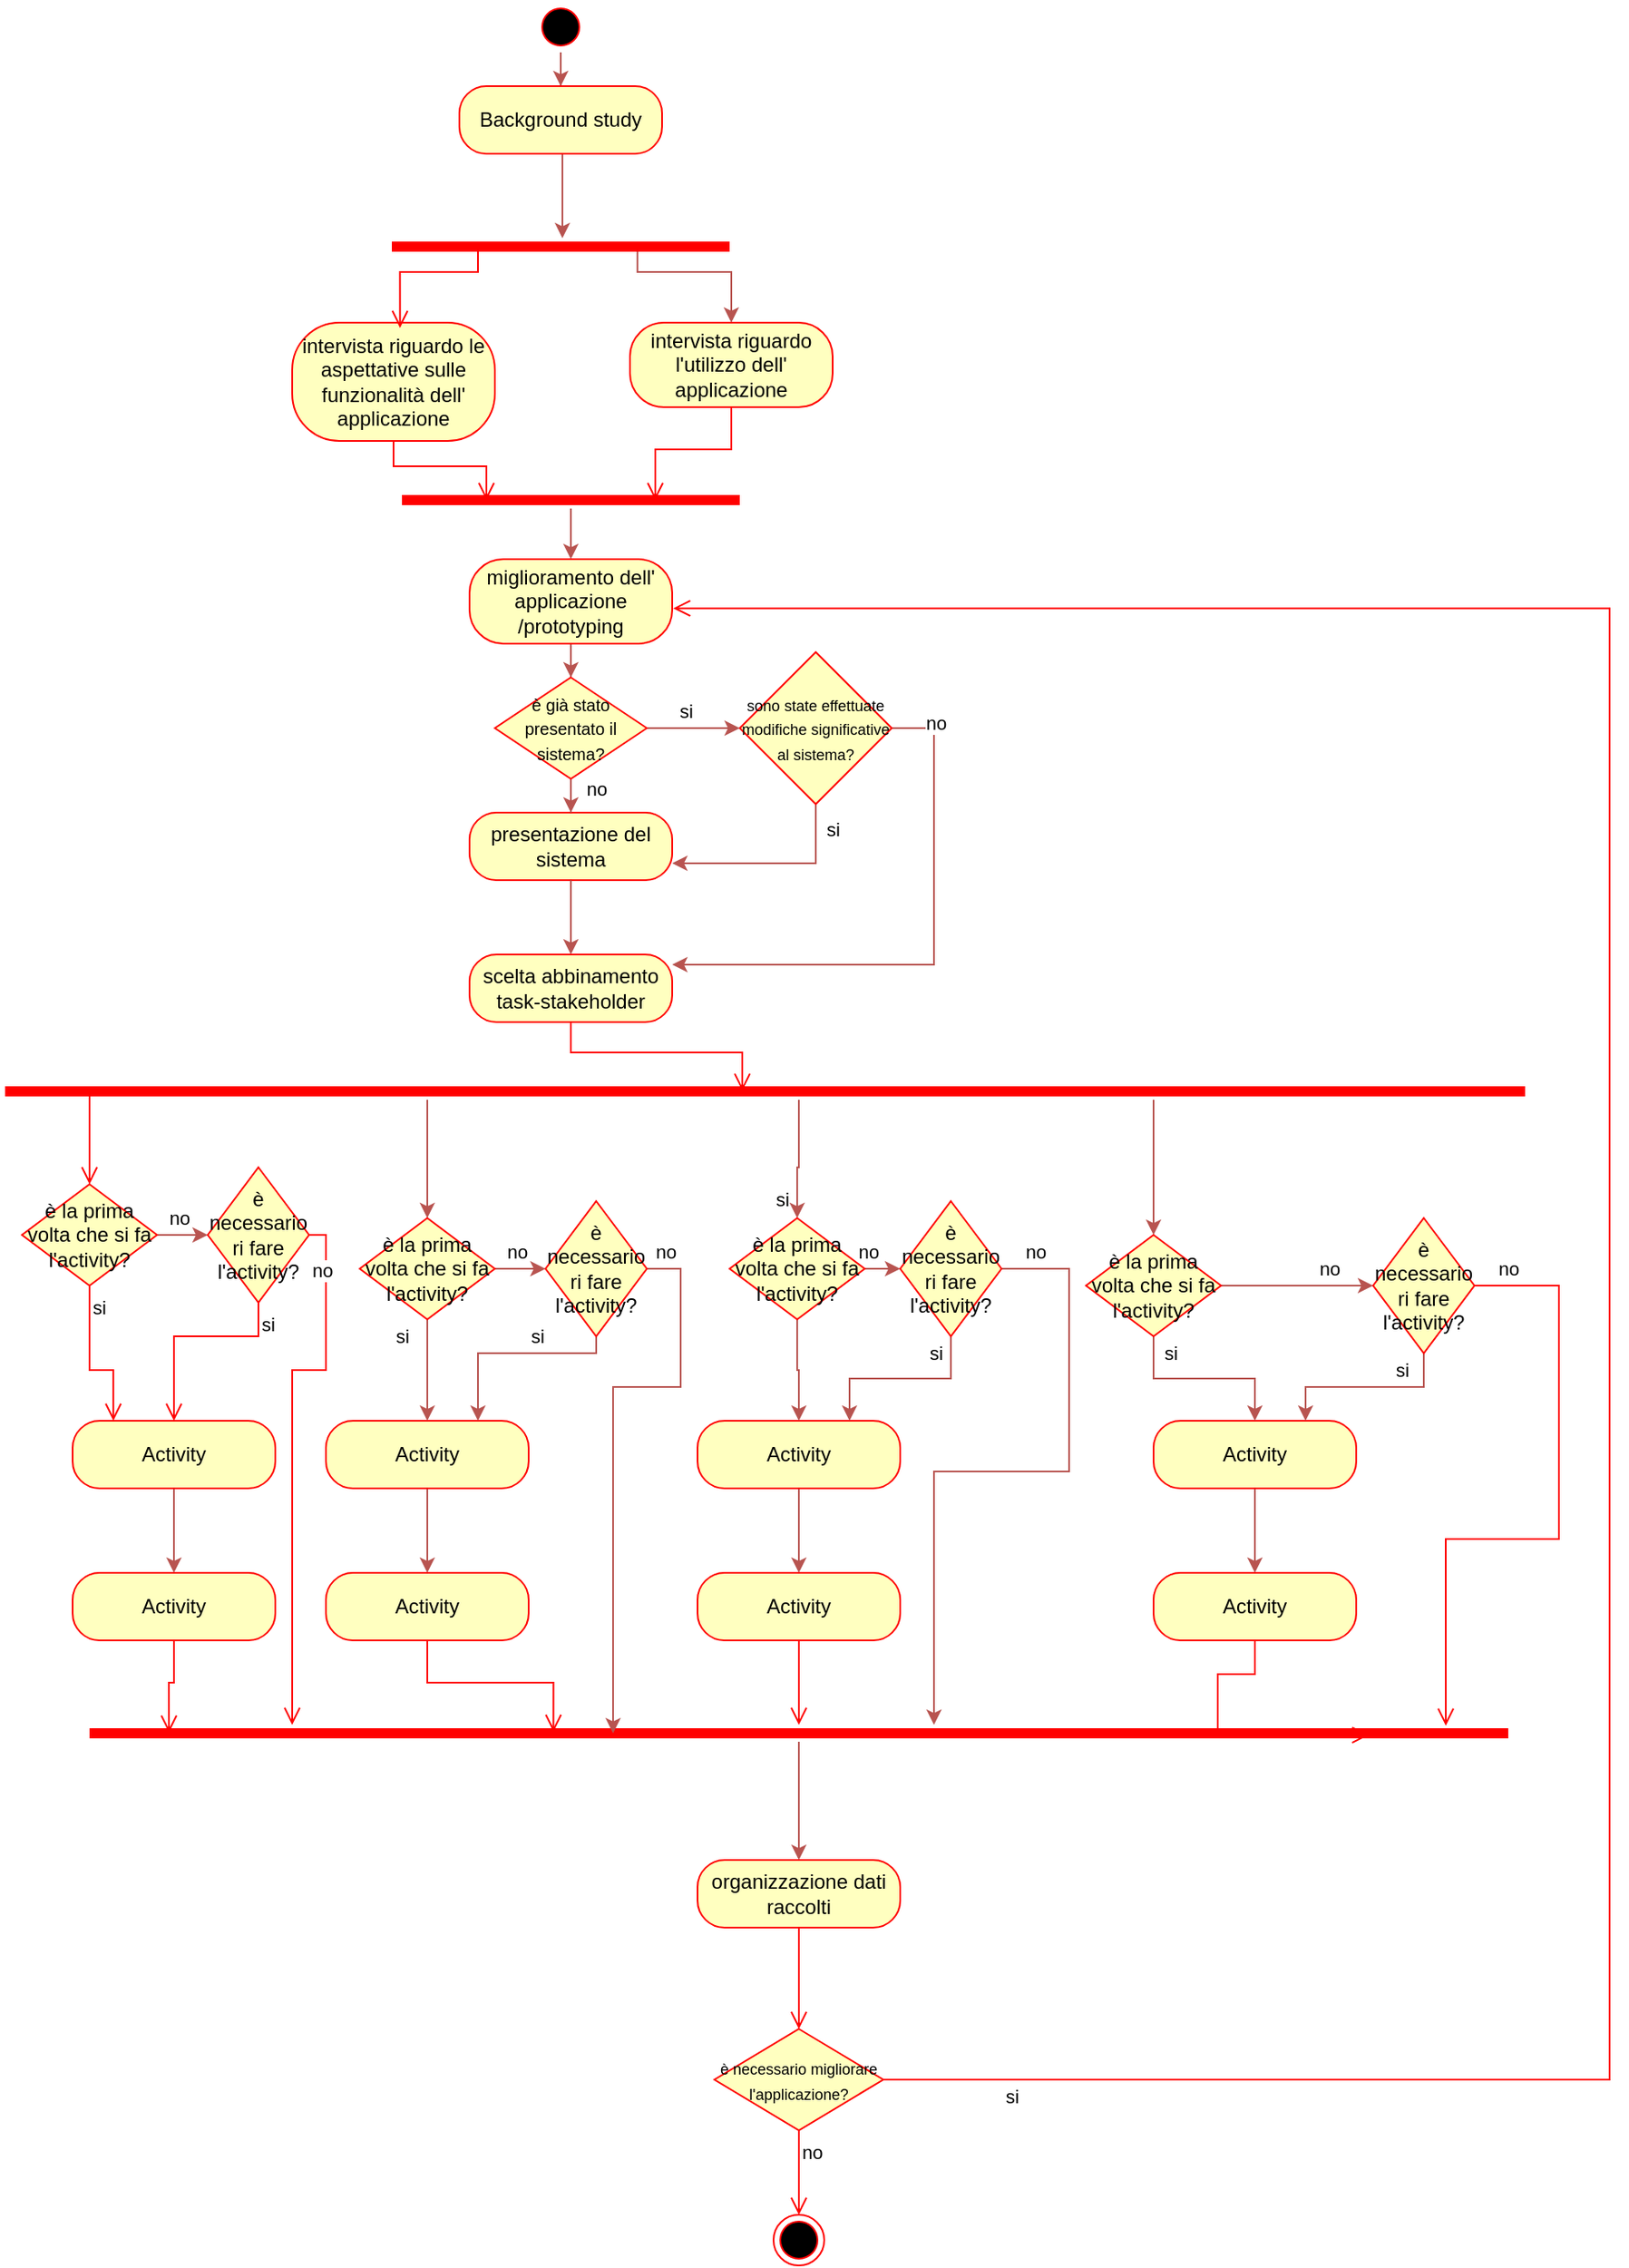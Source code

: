 <mxfile version="24.8.0">
  <diagram name="Pagina-1" id="WEDdbitrVK0wtf-hzy_Y">
    <mxGraphModel dx="683" dy="369" grid="1" gridSize="10" guides="1" tooltips="1" connect="1" arrows="1" fold="1" page="1" pageScale="1" pageWidth="827" pageHeight="1169" math="0" shadow="0">
      <root>
        <mxCell id="0" />
        <mxCell id="1" parent="0" />
        <mxCell id="6oTfmbWfJ7Sm30HUCNoA-73" value="" style="edgeStyle=orthogonalEdgeStyle;rounded=0;orthogonalLoop=1;jettySize=auto;html=1;entryX=0.5;entryY=0;entryDx=0;entryDy=0;fillColor=#f8cecc;strokeColor=#b85450;" parent="1" source="6oTfmbWfJ7Sm30HUCNoA-2" target="6oTfmbWfJ7Sm30HUCNoA-4" edge="1">
          <mxGeometry relative="1" as="geometry" />
        </mxCell>
        <mxCell id="6oTfmbWfJ7Sm30HUCNoA-2" value="" style="ellipse;html=1;shape=startState;fillColor=#000000;strokeColor=#ff0000;" parent="1" vertex="1">
          <mxGeometry x="384" width="30" height="30" as="geometry" />
        </mxCell>
        <mxCell id="6oTfmbWfJ7Sm30HUCNoA-74" value="" style="edgeStyle=orthogonalEdgeStyle;rounded=0;orthogonalLoop=1;jettySize=auto;html=1;entryX=0.505;entryY=0.444;entryDx=0;entryDy=0;entryPerimeter=0;fillColor=#f8cecc;strokeColor=#b85450;" parent="1" source="6oTfmbWfJ7Sm30HUCNoA-4" target="6oTfmbWfJ7Sm30HUCNoA-6" edge="1">
          <mxGeometry relative="1" as="geometry">
            <Array as="points">
              <mxPoint x="400" y="110" />
              <mxPoint x="400" y="110" />
            </Array>
          </mxGeometry>
        </mxCell>
        <mxCell id="6oTfmbWfJ7Sm30HUCNoA-4" value="Background study" style="rounded=1;whiteSpace=wrap;html=1;arcSize=40;fontColor=#000000;fillColor=#ffffc0;strokeColor=#ff0000;" parent="1" vertex="1">
          <mxGeometry x="339" y="50" width="120" height="40" as="geometry" />
        </mxCell>
        <mxCell id="6oTfmbWfJ7Sm30HUCNoA-75" value="" style="edgeStyle=orthogonalEdgeStyle;rounded=0;orthogonalLoop=1;jettySize=auto;html=1;entryX=0.5;entryY=0;entryDx=0;entryDy=0;exitX=0.727;exitY=0.507;exitDx=0;exitDy=0;exitPerimeter=0;fillColor=#f8cecc;strokeColor=#b85450;" parent="1" source="6oTfmbWfJ7Sm30HUCNoA-6" target="6oTfmbWfJ7Sm30HUCNoA-10" edge="1">
          <mxGeometry relative="1" as="geometry">
            <Array as="points">
              <mxPoint x="444" y="160" />
              <mxPoint x="500" y="160" />
            </Array>
          </mxGeometry>
        </mxCell>
        <mxCell id="6oTfmbWfJ7Sm30HUCNoA-6" value="" style="shape=line;html=1;strokeWidth=6;strokeColor=#ff0000;" parent="1" vertex="1">
          <mxGeometry x="299" y="100" width="200" height="90" as="geometry" />
        </mxCell>
        <mxCell id="6oTfmbWfJ7Sm30HUCNoA-8" value="intervista riguardo le aspettative sulle funzionalità dell&#39; applicazione" style="rounded=1;whiteSpace=wrap;html=1;arcSize=40;fontColor=#000000;fillColor=#ffffc0;strokeColor=#ff0000;" parent="1" vertex="1">
          <mxGeometry x="240" y="190" width="120" height="70" as="geometry" />
        </mxCell>
        <mxCell id="6oTfmbWfJ7Sm30HUCNoA-9" value="" style="edgeStyle=orthogonalEdgeStyle;html=1;verticalAlign=bottom;endArrow=open;endSize=8;strokeColor=#ff0000;rounded=0;entryX=0.25;entryY=0.5;entryDx=0;entryDy=0;entryPerimeter=0;" parent="1" source="6oTfmbWfJ7Sm30HUCNoA-8" target="6oTfmbWfJ7Sm30HUCNoA-16" edge="1">
          <mxGeometry relative="1" as="geometry">
            <mxPoint x="300" y="340" as="targetPoint" />
          </mxGeometry>
        </mxCell>
        <mxCell id="6oTfmbWfJ7Sm30HUCNoA-10" value="intervista riguardo l&#39;utilizzo dell&#39; applicazione" style="rounded=1;whiteSpace=wrap;html=1;arcSize=40;fontColor=#000000;fillColor=#ffffc0;strokeColor=#ff0000;" parent="1" vertex="1">
          <mxGeometry x="440" y="190" width="120" height="50" as="geometry" />
        </mxCell>
        <mxCell id="6oTfmbWfJ7Sm30HUCNoA-11" value="" style="edgeStyle=orthogonalEdgeStyle;html=1;verticalAlign=bottom;endArrow=open;endSize=8;strokeColor=#ff0000;rounded=0;entryX=0.75;entryY=0.5;entryDx=0;entryDy=0;entryPerimeter=0;" parent="1" source="6oTfmbWfJ7Sm30HUCNoA-10" target="6oTfmbWfJ7Sm30HUCNoA-16" edge="1">
          <mxGeometry relative="1" as="geometry">
            <mxPoint x="500" y="340" as="targetPoint" />
          </mxGeometry>
        </mxCell>
        <mxCell id="6oTfmbWfJ7Sm30HUCNoA-13" value="" style="edgeStyle=orthogonalEdgeStyle;html=1;verticalAlign=bottom;endArrow=open;endSize=8;strokeColor=#ff0000;rounded=0;entryX=0.532;entryY=0.045;entryDx=0;entryDy=0;entryPerimeter=0;exitX=0.25;exitY=0.5;exitDx=0;exitDy=0;exitPerimeter=0;" parent="1" source="6oTfmbWfJ7Sm30HUCNoA-6" target="6oTfmbWfJ7Sm30HUCNoA-8" edge="1">
          <mxGeometry relative="1" as="geometry">
            <mxPoint x="415" y="270" as="targetPoint" />
            <mxPoint x="340" y="209" as="sourcePoint" />
            <Array as="points">
              <mxPoint x="350" y="145" />
              <mxPoint x="350" y="160" />
              <mxPoint x="304" y="160" />
            </Array>
          </mxGeometry>
        </mxCell>
        <mxCell id="pDNAQS96Y4eRlYrxa5AR-49" value="" style="edgeStyle=orthogonalEdgeStyle;rounded=0;orthogonalLoop=1;jettySize=auto;html=1;fillColor=#f8cecc;strokeColor=#b85450;" edge="1" parent="1" source="6oTfmbWfJ7Sm30HUCNoA-16" target="6oTfmbWfJ7Sm30HUCNoA-25">
          <mxGeometry relative="1" as="geometry" />
        </mxCell>
        <mxCell id="6oTfmbWfJ7Sm30HUCNoA-16" value="" style="shape=line;html=1;strokeWidth=6;strokeColor=#ff0000;" parent="1" vertex="1">
          <mxGeometry x="305" y="290" width="200" height="10" as="geometry" />
        </mxCell>
        <mxCell id="6oTfmbWfJ7Sm30HUCNoA-18" value="presentazione del sistema" style="rounded=1;whiteSpace=wrap;html=1;arcSize=40;fontColor=#000000;fillColor=#ffffc0;strokeColor=#ff0000;" parent="1" vertex="1">
          <mxGeometry x="345" y="480" width="120" height="40" as="geometry" />
        </mxCell>
        <mxCell id="6oTfmbWfJ7Sm30HUCNoA-84" value="" style="edgeStyle=orthogonalEdgeStyle;rounded=0;orthogonalLoop=1;jettySize=auto;html=1;fillColor=#f8cecc;strokeColor=#b85450;" parent="1" source="6oTfmbWfJ7Sm30HUCNoA-18" target="6oTfmbWfJ7Sm30HUCNoA-27" edge="1">
          <mxGeometry relative="1" as="geometry">
            <mxPoint x="405" y="470" as="sourcePoint" />
          </mxGeometry>
        </mxCell>
        <mxCell id="pDNAQS96Y4eRlYrxa5AR-55" value="" style="edgeStyle=orthogonalEdgeStyle;rounded=0;orthogonalLoop=1;jettySize=auto;html=1;fillColor=#f8cecc;strokeColor=#b85450;" edge="1" parent="1" source="6oTfmbWfJ7Sm30HUCNoA-25" target="pDNAQS96Y4eRlYrxa5AR-52">
          <mxGeometry relative="1" as="geometry" />
        </mxCell>
        <mxCell id="6oTfmbWfJ7Sm30HUCNoA-25" value="miglioramento dell&#39; applicazione /prototyping" style="rounded=1;whiteSpace=wrap;html=1;arcSize=40;fontColor=#000000;fillColor=#ffffc0;strokeColor=#ff0000;" parent="1" vertex="1">
          <mxGeometry x="345" y="330" width="120" height="50" as="geometry" />
        </mxCell>
        <mxCell id="6oTfmbWfJ7Sm30HUCNoA-27" value="scelta abbinamento task-stakeholder" style="rounded=1;whiteSpace=wrap;html=1;arcSize=40;fontColor=#000000;fillColor=#ffffc0;strokeColor=#ff0000;" parent="1" vertex="1">
          <mxGeometry x="345" y="564" width="120" height="40" as="geometry" />
        </mxCell>
        <mxCell id="6oTfmbWfJ7Sm30HUCNoA-28" value="" style="edgeStyle=orthogonalEdgeStyle;html=1;verticalAlign=bottom;endArrow=open;endSize=8;strokeColor=#ff0000;rounded=0;entryX=0.485;entryY=0.466;entryDx=0;entryDy=0;entryPerimeter=0;" parent="1" source="6oTfmbWfJ7Sm30HUCNoA-27" target="6oTfmbWfJ7Sm30HUCNoA-29" edge="1">
          <mxGeometry relative="1" as="geometry">
            <mxPoint x="400" y="640" as="targetPoint" />
            <Array as="points" />
          </mxGeometry>
        </mxCell>
        <mxCell id="pDNAQS96Y4eRlYrxa5AR-19" value="" style="edgeStyle=orthogonalEdgeStyle;rounded=0;orthogonalLoop=1;jettySize=auto;html=1;entryX=0.5;entryY=0;entryDx=0;entryDy=0;fillColor=#f8cecc;strokeColor=#b85450;" edge="1" parent="1" source="6oTfmbWfJ7Sm30HUCNoA-29" target="pDNAQS96Y4eRlYrxa5AR-17">
          <mxGeometry relative="1" as="geometry">
            <Array as="points">
              <mxPoint x="320" y="660" />
              <mxPoint x="320" y="660" />
            </Array>
          </mxGeometry>
        </mxCell>
        <mxCell id="pDNAQS96Y4eRlYrxa5AR-29" value="" style="edgeStyle=orthogonalEdgeStyle;rounded=0;orthogonalLoop=1;jettySize=auto;html=1;fillColor=#f8cecc;strokeColor=#b85450;entryX=0.5;entryY=0;entryDx=0;entryDy=0;" edge="1" parent="1" source="6oTfmbWfJ7Sm30HUCNoA-29" target="pDNAQS96Y4eRlYrxa5AR-27">
          <mxGeometry relative="1" as="geometry">
            <mxPoint x="580" y="700" as="targetPoint" />
            <Array as="points">
              <mxPoint x="540" y="690" />
              <mxPoint x="539" y="690" />
            </Array>
          </mxGeometry>
        </mxCell>
        <mxCell id="pDNAQS96Y4eRlYrxa5AR-40" value="" style="edgeStyle=orthogonalEdgeStyle;rounded=0;orthogonalLoop=1;jettySize=auto;html=1;entryX=0.5;entryY=0;entryDx=0;entryDy=0;fillColor=#f8cecc;strokeColor=#b85450;" edge="1" parent="1" source="6oTfmbWfJ7Sm30HUCNoA-29" target="pDNAQS96Y4eRlYrxa5AR-38">
          <mxGeometry relative="1" as="geometry">
            <Array as="points">
              <mxPoint x="750" y="670" />
              <mxPoint x="750" y="670" />
            </Array>
          </mxGeometry>
        </mxCell>
        <mxCell id="6oTfmbWfJ7Sm30HUCNoA-29" value="" style="shape=line;html=1;strokeWidth=6;strokeColor=#ff0000;" parent="1" vertex="1">
          <mxGeometry x="70" y="640" width="900" height="10" as="geometry" />
        </mxCell>
        <mxCell id="6oTfmbWfJ7Sm30HUCNoA-32" value="" style="edgeStyle=orthogonalEdgeStyle;html=1;verticalAlign=bottom;endArrow=open;endSize=8;strokeColor=#ff0000;rounded=0;entryX=0.5;entryY=0;entryDx=0;entryDy=0;exitX=0.079;exitY=0.4;exitDx=0;exitDy=0;exitPerimeter=0;" parent="1" source="6oTfmbWfJ7Sm30HUCNoA-29" target="pDNAQS96Y4eRlYrxa5AR-4" edge="1">
          <mxGeometry relative="1" as="geometry">
            <mxPoint x="245" y="700" as="targetPoint" />
            <mxPoint x="130" y="650" as="sourcePoint" />
            <Array as="points">
              <mxPoint x="120" y="670" />
              <mxPoint x="120" y="670" />
            </Array>
          </mxGeometry>
        </mxCell>
        <mxCell id="6oTfmbWfJ7Sm30HUCNoA-59" value="" style="edgeStyle=orthogonalEdgeStyle;rounded=0;orthogonalLoop=1;jettySize=auto;html=1;fillColor=#f8cecc;strokeColor=#b85450;" parent="1" source="6oTfmbWfJ7Sm30HUCNoA-36" target="6oTfmbWfJ7Sm30HUCNoA-51" edge="1">
          <mxGeometry relative="1" as="geometry" />
        </mxCell>
        <mxCell id="6oTfmbWfJ7Sm30HUCNoA-36" value="Activity" style="rounded=1;whiteSpace=wrap;html=1;arcSize=40;fontColor=#000000;fillColor=#ffffc0;strokeColor=#ff0000;" parent="1" vertex="1">
          <mxGeometry x="110" y="840" width="120" height="40" as="geometry" />
        </mxCell>
        <mxCell id="6oTfmbWfJ7Sm30HUCNoA-60" value="" style="edgeStyle=orthogonalEdgeStyle;rounded=0;orthogonalLoop=1;jettySize=auto;html=1;fillColor=#f8cecc;strokeColor=#b85450;" parent="1" source="6oTfmbWfJ7Sm30HUCNoA-38" target="6oTfmbWfJ7Sm30HUCNoA-53" edge="1">
          <mxGeometry relative="1" as="geometry" />
        </mxCell>
        <mxCell id="6oTfmbWfJ7Sm30HUCNoA-38" value="Activity" style="rounded=1;whiteSpace=wrap;html=1;arcSize=40;fontColor=#000000;fillColor=#ffffc0;strokeColor=#ff0000;" parent="1" vertex="1">
          <mxGeometry x="260" y="840" width="120" height="40" as="geometry" />
        </mxCell>
        <mxCell id="6oTfmbWfJ7Sm30HUCNoA-61" value="" style="edgeStyle=orthogonalEdgeStyle;rounded=0;orthogonalLoop=1;jettySize=auto;html=1;fillColor=#f8cecc;strokeColor=#b85450;" parent="1" source="6oTfmbWfJ7Sm30HUCNoA-40" target="6oTfmbWfJ7Sm30HUCNoA-55" edge="1">
          <mxGeometry relative="1" as="geometry" />
        </mxCell>
        <mxCell id="6oTfmbWfJ7Sm30HUCNoA-40" value="Activity" style="rounded=1;whiteSpace=wrap;html=1;arcSize=40;fontColor=#000000;fillColor=#ffffc0;strokeColor=#ff0000;" parent="1" vertex="1">
          <mxGeometry x="480" y="840" width="120" height="40" as="geometry" />
        </mxCell>
        <mxCell id="6oTfmbWfJ7Sm30HUCNoA-62" value="" style="edgeStyle=orthogonalEdgeStyle;rounded=0;orthogonalLoop=1;jettySize=auto;html=1;fillColor=#f8cecc;strokeColor=#b85450;" parent="1" source="6oTfmbWfJ7Sm30HUCNoA-42" target="6oTfmbWfJ7Sm30HUCNoA-57" edge="1">
          <mxGeometry relative="1" as="geometry" />
        </mxCell>
        <mxCell id="6oTfmbWfJ7Sm30HUCNoA-42" value="Activity" style="rounded=1;whiteSpace=wrap;html=1;arcSize=40;fontColor=#000000;fillColor=#ffffc0;strokeColor=#ff0000;" parent="1" vertex="1">
          <mxGeometry x="750" y="840" width="120" height="40" as="geometry" />
        </mxCell>
        <mxCell id="6oTfmbWfJ7Sm30HUCNoA-82" value="" style="edgeStyle=orthogonalEdgeStyle;rounded=0;orthogonalLoop=1;jettySize=auto;html=1;fillColor=#f8cecc;strokeColor=#b85450;" parent="1" source="6oTfmbWfJ7Sm30HUCNoA-47" target="6oTfmbWfJ7Sm30HUCNoA-27" edge="1">
          <mxGeometry relative="1" as="geometry">
            <Array as="points">
              <mxPoint x="620" y="430" />
              <mxPoint x="620" y="570" />
            </Array>
          </mxGeometry>
        </mxCell>
        <mxCell id="6oTfmbWfJ7Sm30HUCNoA-83" value="&lt;div&gt;no&lt;/div&gt;" style="edgeLabel;html=1;align=center;verticalAlign=middle;resizable=0;points=[];" parent="6oTfmbWfJ7Sm30HUCNoA-82" vertex="1" connectable="0">
          <mxGeometry x="-0.914" y="3" relative="1" as="geometry">
            <mxPoint x="12" as="offset" />
          </mxGeometry>
        </mxCell>
        <mxCell id="pDNAQS96Y4eRlYrxa5AR-50" value="" style="edgeStyle=orthogonalEdgeStyle;rounded=0;orthogonalLoop=1;jettySize=auto;html=1;fillColor=#f8cecc;strokeColor=#b85450;" edge="1" parent="1" source="6oTfmbWfJ7Sm30HUCNoA-47" target="6oTfmbWfJ7Sm30HUCNoA-18">
          <mxGeometry relative="1" as="geometry">
            <Array as="points">
              <mxPoint x="470" y="510" />
              <mxPoint x="470" y="510" />
            </Array>
          </mxGeometry>
        </mxCell>
        <mxCell id="pDNAQS96Y4eRlYrxa5AR-51" value="si" style="edgeLabel;html=1;align=center;verticalAlign=middle;resizable=0;points=[];" vertex="1" connectable="0" parent="pDNAQS96Y4eRlYrxa5AR-50">
          <mxGeometry x="-0.508" relative="1" as="geometry">
            <mxPoint x="10" y="-15" as="offset" />
          </mxGeometry>
        </mxCell>
        <mxCell id="6oTfmbWfJ7Sm30HUCNoA-47" value="&lt;font style=&quot;font-size: 9px;&quot;&gt;sono state effettuate modifiche significative al sistema?&lt;/font&gt;" style="rhombus;whiteSpace=wrap;html=1;fontColor=#000000;fillColor=#ffffc0;strokeColor=#ff0000;" parent="1" vertex="1">
          <mxGeometry x="505" y="385" width="90" height="90" as="geometry" />
        </mxCell>
        <mxCell id="6oTfmbWfJ7Sm30HUCNoA-51" value="Activity" style="rounded=1;whiteSpace=wrap;html=1;arcSize=40;fontColor=#000000;fillColor=#ffffc0;strokeColor=#ff0000;" parent="1" vertex="1">
          <mxGeometry x="110" y="930" width="120" height="40" as="geometry" />
        </mxCell>
        <mxCell id="6oTfmbWfJ7Sm30HUCNoA-52" value="" style="edgeStyle=orthogonalEdgeStyle;html=1;verticalAlign=bottom;endArrow=open;endSize=8;strokeColor=#ff0000;rounded=0;entryX=0.056;entryY=0.459;entryDx=0;entryDy=0;entryPerimeter=0;" parent="1" source="6oTfmbWfJ7Sm30HUCNoA-51" target="6oTfmbWfJ7Sm30HUCNoA-63" edge="1">
          <mxGeometry relative="1" as="geometry">
            <mxPoint x="210" y="890" as="targetPoint" />
          </mxGeometry>
        </mxCell>
        <mxCell id="6oTfmbWfJ7Sm30HUCNoA-53" value="Activity" style="rounded=1;whiteSpace=wrap;html=1;arcSize=40;fontColor=#000000;fillColor=#ffffc0;strokeColor=#ff0000;" parent="1" vertex="1">
          <mxGeometry x="260" y="930" width="120" height="40" as="geometry" />
        </mxCell>
        <mxCell id="6oTfmbWfJ7Sm30HUCNoA-54" value="" style="edgeStyle=orthogonalEdgeStyle;html=1;verticalAlign=bottom;endArrow=open;endSize=8;strokeColor=#ff0000;rounded=0;entryX=0.327;entryY=0.414;entryDx=0;entryDy=0;entryPerimeter=0;" parent="1" source="6oTfmbWfJ7Sm30HUCNoA-53" target="6oTfmbWfJ7Sm30HUCNoA-63" edge="1">
          <mxGeometry relative="1" as="geometry">
            <mxPoint x="354" y="890" as="targetPoint" />
          </mxGeometry>
        </mxCell>
        <mxCell id="6oTfmbWfJ7Sm30HUCNoA-55" value="Activity" style="rounded=1;whiteSpace=wrap;html=1;arcSize=40;fontColor=#000000;fillColor=#ffffc0;strokeColor=#ff0000;" parent="1" vertex="1">
          <mxGeometry x="480" y="930" width="120" height="40" as="geometry" />
        </mxCell>
        <mxCell id="6oTfmbWfJ7Sm30HUCNoA-56" value="" style="edgeStyle=orthogonalEdgeStyle;html=1;verticalAlign=bottom;endArrow=open;endSize=8;strokeColor=#ff0000;rounded=0;" parent="1" source="6oTfmbWfJ7Sm30HUCNoA-55" edge="1">
          <mxGeometry relative="1" as="geometry">
            <mxPoint x="540" y="1020" as="targetPoint" />
          </mxGeometry>
        </mxCell>
        <mxCell id="6oTfmbWfJ7Sm30HUCNoA-57" value="Activity" style="rounded=1;whiteSpace=wrap;html=1;arcSize=40;fontColor=#000000;fillColor=#ffffc0;strokeColor=#ff0000;" parent="1" vertex="1">
          <mxGeometry x="750" y="930" width="120" height="40" as="geometry" />
        </mxCell>
        <mxCell id="6oTfmbWfJ7Sm30HUCNoA-58" value="" style="edgeStyle=orthogonalEdgeStyle;html=1;verticalAlign=bottom;endArrow=open;endSize=8;strokeColor=#ff0000;rounded=0;entryX=0.902;entryY=0.603;entryDx=0;entryDy=0;entryPerimeter=0;" parent="1" source="6oTfmbWfJ7Sm30HUCNoA-57" target="6oTfmbWfJ7Sm30HUCNoA-63" edge="1">
          <mxGeometry relative="1" as="geometry">
            <mxPoint x="620" y="890" as="targetPoint" />
            <Array as="points">
              <mxPoint x="810" y="990" />
              <mxPoint x="788" y="990" />
            </Array>
          </mxGeometry>
        </mxCell>
        <mxCell id="pDNAQS96Y4eRlYrxa5AR-3" value="" style="edgeStyle=orthogonalEdgeStyle;rounded=0;orthogonalLoop=1;jettySize=auto;html=1;fillColor=#f8cecc;strokeColor=#b85450;" edge="1" parent="1" source="6oTfmbWfJ7Sm30HUCNoA-63" target="6oTfmbWfJ7Sm30HUCNoA-65">
          <mxGeometry relative="1" as="geometry" />
        </mxCell>
        <mxCell id="6oTfmbWfJ7Sm30HUCNoA-63" value="" style="shape=line;html=1;strokeWidth=6;strokeColor=#ff0000;" parent="1" vertex="1">
          <mxGeometry x="120" y="1020" width="840" height="10" as="geometry" />
        </mxCell>
        <mxCell id="6oTfmbWfJ7Sm30HUCNoA-65" value="organizzazione dati raccolti" style="rounded=1;whiteSpace=wrap;html=1;arcSize=40;fontColor=#000000;fillColor=#ffffc0;strokeColor=#ff0000;" parent="1" vertex="1">
          <mxGeometry x="480" y="1100" width="120" height="40" as="geometry" />
        </mxCell>
        <mxCell id="6oTfmbWfJ7Sm30HUCNoA-66" value="" style="edgeStyle=orthogonalEdgeStyle;html=1;verticalAlign=bottom;endArrow=open;endSize=8;strokeColor=#ff0000;rounded=0;entryX=0.5;entryY=0;entryDx=0;entryDy=0;" parent="1" source="6oTfmbWfJ7Sm30HUCNoA-65" target="6oTfmbWfJ7Sm30HUCNoA-68" edge="1">
          <mxGeometry relative="1" as="geometry">
            <mxPoint x="540" y="1040" as="targetPoint" />
          </mxGeometry>
        </mxCell>
        <mxCell id="6oTfmbWfJ7Sm30HUCNoA-68" value="&lt;font style=&quot;font-size: 9px;&quot;&gt;è necessario migliorare l&#39;applicazione?&lt;/font&gt;" style="rhombus;whiteSpace=wrap;html=1;fontColor=#000000;fillColor=#ffffc0;strokeColor=#ff0000;" parent="1" vertex="1">
          <mxGeometry x="490" y="1200" width="100" height="60" as="geometry" />
        </mxCell>
        <mxCell id="6oTfmbWfJ7Sm30HUCNoA-70" value="no" style="edgeStyle=orthogonalEdgeStyle;html=1;align=left;verticalAlign=top;endArrow=open;endSize=8;strokeColor=#ff0000;rounded=0;" parent="1" source="6oTfmbWfJ7Sm30HUCNoA-68" target="6oTfmbWfJ7Sm30HUCNoA-71" edge="1">
          <mxGeometry x="-1" relative="1" as="geometry">
            <mxPoint x="540" y="1125" as="targetPoint" />
          </mxGeometry>
        </mxCell>
        <mxCell id="6oTfmbWfJ7Sm30HUCNoA-71" value="" style="ellipse;html=1;shape=endState;fillColor=#000000;strokeColor=#ff0000;" parent="1" vertex="1">
          <mxGeometry x="525" y="1310" width="30" height="30" as="geometry" />
        </mxCell>
        <mxCell id="6oTfmbWfJ7Sm30HUCNoA-87" value="" style="edgeStyle=orthogonalEdgeStyle;html=1;verticalAlign=bottom;endArrow=open;endSize=8;strokeColor=#ff0000;rounded=0;exitX=1;exitY=0.5;exitDx=0;exitDy=0;entryX=1.005;entryY=0.582;entryDx=0;entryDy=0;entryPerimeter=0;" parent="1" source="6oTfmbWfJ7Sm30HUCNoA-68" target="6oTfmbWfJ7Sm30HUCNoA-25" edge="1">
          <mxGeometry relative="1" as="geometry">
            <mxPoint x="470" y="360" as="targetPoint" />
            <mxPoint x="628.5" y="1008" as="sourcePoint" />
            <Array as="points">
              <mxPoint x="1020" y="1230" />
              <mxPoint x="1020" y="359" />
            </Array>
          </mxGeometry>
        </mxCell>
        <mxCell id="6oTfmbWfJ7Sm30HUCNoA-88" value="si" style="edgeLabel;html=1;align=center;verticalAlign=middle;resizable=0;points=[];" parent="6oTfmbWfJ7Sm30HUCNoA-87" vertex="1" connectable="0">
          <mxGeometry x="-0.835" y="-3" relative="1" as="geometry">
            <mxPoint x="-77" y="7" as="offset" />
          </mxGeometry>
        </mxCell>
        <mxCell id="pDNAQS96Y4eRlYrxa5AR-13" value="" style="edgeStyle=orthogonalEdgeStyle;rounded=0;orthogonalLoop=1;jettySize=auto;html=1;fillColor=#f8cecc;strokeColor=#b85450;" edge="1" parent="1" source="pDNAQS96Y4eRlYrxa5AR-4" target="pDNAQS96Y4eRlYrxa5AR-10">
          <mxGeometry relative="1" as="geometry" />
        </mxCell>
        <mxCell id="pDNAQS96Y4eRlYrxa5AR-14" value="no" style="edgeLabel;html=1;align=center;verticalAlign=middle;resizable=0;points=[];" vertex="1" connectable="0" parent="pDNAQS96Y4eRlYrxa5AR-13">
          <mxGeometry x="0.54" y="-2" relative="1" as="geometry">
            <mxPoint x="-6" y="-12" as="offset" />
          </mxGeometry>
        </mxCell>
        <mxCell id="pDNAQS96Y4eRlYrxa5AR-4" value="è la prima volta che si fa l&#39;activity?" style="rhombus;whiteSpace=wrap;html=1;fontColor=#000000;fillColor=#ffffc0;strokeColor=#ff0000;" vertex="1" parent="1">
          <mxGeometry x="80" y="700" width="80" height="60" as="geometry" />
        </mxCell>
        <mxCell id="pDNAQS96Y4eRlYrxa5AR-6" value="si" style="edgeStyle=orthogonalEdgeStyle;html=1;align=left;verticalAlign=top;endArrow=open;endSize=8;strokeColor=#ff0000;rounded=0;entryX=0.201;entryY=0;entryDx=0;entryDy=0;entryPerimeter=0;" edge="1" source="pDNAQS96Y4eRlYrxa5AR-4" parent="1" target="6oTfmbWfJ7Sm30HUCNoA-36">
          <mxGeometry x="-1" relative="1" as="geometry">
            <mxPoint x="80" y="840" as="targetPoint" />
            <Array as="points">
              <mxPoint x="120" y="810" />
              <mxPoint x="134" y="810" />
            </Array>
          </mxGeometry>
        </mxCell>
        <mxCell id="pDNAQS96Y4eRlYrxa5AR-10" value="è necessario ri fare l&#39;activity?" style="rhombus;whiteSpace=wrap;html=1;fontColor=#000000;fillColor=#ffffc0;strokeColor=#ff0000;" vertex="1" parent="1">
          <mxGeometry x="190" y="690" width="60" height="80" as="geometry" />
        </mxCell>
        <mxCell id="pDNAQS96Y4eRlYrxa5AR-11" value="no" style="edgeStyle=orthogonalEdgeStyle;html=1;align=left;verticalAlign=bottom;endArrow=open;endSize=8;strokeColor=#ff0000;rounded=0;" edge="1" parent="1">
          <mxGeometry x="-0.75" y="-10" relative="1" as="geometry">
            <mxPoint x="240" y="1020" as="targetPoint" />
            <mxPoint x="250" y="730" as="sourcePoint" />
            <Array as="points">
              <mxPoint x="260" y="730" />
              <mxPoint x="260" y="810" />
              <mxPoint x="240" y="810" />
              <mxPoint x="240" y="1020" />
            </Array>
            <mxPoint as="offset" />
          </mxGeometry>
        </mxCell>
        <mxCell id="pDNAQS96Y4eRlYrxa5AR-12" value="&lt;div&gt;si&lt;/div&gt;" style="edgeStyle=orthogonalEdgeStyle;html=1;align=left;verticalAlign=top;endArrow=open;endSize=8;strokeColor=#ff0000;rounded=0;entryX=0.5;entryY=0;entryDx=0;entryDy=0;" edge="1" source="pDNAQS96Y4eRlYrxa5AR-10" parent="1" target="6oTfmbWfJ7Sm30HUCNoA-36">
          <mxGeometry x="-1" relative="1" as="geometry">
            <mxPoint x="230" y="810" as="targetPoint" />
            <Array as="points">
              <mxPoint x="220" y="790" />
              <mxPoint x="170" y="790" />
            </Array>
          </mxGeometry>
        </mxCell>
        <mxCell id="pDNAQS96Y4eRlYrxa5AR-15" value="" style="edgeStyle=orthogonalEdgeStyle;rounded=0;orthogonalLoop=1;jettySize=auto;html=1;fillColor=#f8cecc;strokeColor=#b85450;" edge="1" parent="1" source="pDNAQS96Y4eRlYrxa5AR-17" target="pDNAQS96Y4eRlYrxa5AR-18">
          <mxGeometry relative="1" as="geometry" />
        </mxCell>
        <mxCell id="pDNAQS96Y4eRlYrxa5AR-16" value="no" style="edgeLabel;html=1;align=center;verticalAlign=middle;resizable=0;points=[];" vertex="1" connectable="0" parent="pDNAQS96Y4eRlYrxa5AR-15">
          <mxGeometry x="0.54" y="-2" relative="1" as="geometry">
            <mxPoint x="-6" y="-12" as="offset" />
          </mxGeometry>
        </mxCell>
        <mxCell id="pDNAQS96Y4eRlYrxa5AR-20" value="" style="edgeStyle=orthogonalEdgeStyle;rounded=0;orthogonalLoop=1;jettySize=auto;html=1;fillColor=#f8cecc;strokeColor=#b85450;" edge="1" parent="1" source="pDNAQS96Y4eRlYrxa5AR-17" target="6oTfmbWfJ7Sm30HUCNoA-38">
          <mxGeometry relative="1" as="geometry" />
        </mxCell>
        <mxCell id="pDNAQS96Y4eRlYrxa5AR-42" value="si" style="edgeLabel;html=1;align=center;verticalAlign=middle;resizable=0;points=[];" vertex="1" connectable="0" parent="pDNAQS96Y4eRlYrxa5AR-20">
          <mxGeometry x="-0.5" y="2" relative="1" as="geometry">
            <mxPoint x="-17" y="-5" as="offset" />
          </mxGeometry>
        </mxCell>
        <mxCell id="pDNAQS96Y4eRlYrxa5AR-17" value="è la prima volta che si fa l&#39;activity?" style="rhombus;whiteSpace=wrap;html=1;fontColor=#000000;fillColor=#ffffc0;strokeColor=#ff0000;" vertex="1" parent="1">
          <mxGeometry x="280" y="720" width="80" height="60" as="geometry" />
        </mxCell>
        <mxCell id="pDNAQS96Y4eRlYrxa5AR-21" value="" style="edgeStyle=orthogonalEdgeStyle;rounded=0;orthogonalLoop=1;jettySize=auto;html=1;entryX=0.75;entryY=0;entryDx=0;entryDy=0;fillColor=#f8cecc;strokeColor=#b85450;" edge="1" parent="1" source="pDNAQS96Y4eRlYrxa5AR-18" target="6oTfmbWfJ7Sm30HUCNoA-38">
          <mxGeometry relative="1" as="geometry">
            <Array as="points">
              <mxPoint x="420" y="800" />
              <mxPoint x="350" y="800" />
            </Array>
          </mxGeometry>
        </mxCell>
        <mxCell id="pDNAQS96Y4eRlYrxa5AR-22" value="si" style="edgeLabel;html=1;align=center;verticalAlign=middle;resizable=0;points=[];" vertex="1" connectable="0" parent="pDNAQS96Y4eRlYrxa5AR-21">
          <mxGeometry x="-0.617" y="-4" relative="1" as="geometry">
            <mxPoint x="-22" y="-6" as="offset" />
          </mxGeometry>
        </mxCell>
        <mxCell id="pDNAQS96Y4eRlYrxa5AR-23" value="" style="edgeStyle=orthogonalEdgeStyle;rounded=0;orthogonalLoop=1;jettySize=auto;html=1;fillColor=#f8cecc;strokeColor=#b85450;exitX=1;exitY=0.5;exitDx=0;exitDy=0;" edge="1" parent="1" source="pDNAQS96Y4eRlYrxa5AR-18">
          <mxGeometry relative="1" as="geometry">
            <mxPoint x="464.01" y="749.48" as="sourcePoint" />
            <mxPoint x="430" y="1025" as="targetPoint" />
            <Array as="points">
              <mxPoint x="470" y="750" />
              <mxPoint x="470" y="820" />
              <mxPoint x="430" y="820" />
            </Array>
          </mxGeometry>
        </mxCell>
        <mxCell id="pDNAQS96Y4eRlYrxa5AR-24" value="si" style="edgeLabel;html=1;align=center;verticalAlign=middle;resizable=0;points=[];" vertex="1" connectable="0" parent="pDNAQS96Y4eRlYrxa5AR-23">
          <mxGeometry x="0.247" relative="1" as="geometry">
            <mxPoint x="100" y="-190" as="offset" />
          </mxGeometry>
        </mxCell>
        <mxCell id="pDNAQS96Y4eRlYrxa5AR-31" value="no" style="edgeLabel;html=1;align=center;verticalAlign=middle;resizable=0;points=[];" vertex="1" connectable="0" parent="pDNAQS96Y4eRlYrxa5AR-23">
          <mxGeometry x="-0.933" y="2" relative="1" as="geometry">
            <mxPoint y="-8" as="offset" />
          </mxGeometry>
        </mxCell>
        <mxCell id="pDNAQS96Y4eRlYrxa5AR-18" value="è necessario ri fare l&#39;activity?" style="rhombus;whiteSpace=wrap;html=1;fontColor=#000000;fillColor=#ffffc0;strokeColor=#ff0000;" vertex="1" parent="1">
          <mxGeometry x="390" y="710" width="60" height="80" as="geometry" />
        </mxCell>
        <mxCell id="pDNAQS96Y4eRlYrxa5AR-25" value="" style="edgeStyle=orthogonalEdgeStyle;rounded=0;orthogonalLoop=1;jettySize=auto;html=1;fillColor=#f8cecc;strokeColor=#b85450;" edge="1" parent="1" source="pDNAQS96Y4eRlYrxa5AR-27" target="pDNAQS96Y4eRlYrxa5AR-28">
          <mxGeometry relative="1" as="geometry" />
        </mxCell>
        <mxCell id="pDNAQS96Y4eRlYrxa5AR-26" value="no" style="edgeLabel;html=1;align=center;verticalAlign=middle;resizable=0;points=[];" vertex="1" connectable="0" parent="pDNAQS96Y4eRlYrxa5AR-25">
          <mxGeometry x="0.54" y="-2" relative="1" as="geometry">
            <mxPoint x="-6" y="-12" as="offset" />
          </mxGeometry>
        </mxCell>
        <mxCell id="pDNAQS96Y4eRlYrxa5AR-30" value="" style="edgeStyle=orthogonalEdgeStyle;rounded=0;orthogonalLoop=1;jettySize=auto;html=1;fillColor=#f8cecc;strokeColor=#b85450;" edge="1" parent="1" source="pDNAQS96Y4eRlYrxa5AR-27" target="6oTfmbWfJ7Sm30HUCNoA-40">
          <mxGeometry relative="1" as="geometry" />
        </mxCell>
        <mxCell id="pDNAQS96Y4eRlYrxa5AR-27" value="è la prima volta che si fa l&#39;activity?" style="rhombus;whiteSpace=wrap;html=1;fontColor=#000000;fillColor=#ffffc0;strokeColor=#ff0000;" vertex="1" parent="1">
          <mxGeometry x="499" y="720" width="80" height="60" as="geometry" />
        </mxCell>
        <mxCell id="pDNAQS96Y4eRlYrxa5AR-32" value="" style="edgeStyle=orthogonalEdgeStyle;rounded=0;orthogonalLoop=1;jettySize=auto;html=1;entryX=0.75;entryY=0;entryDx=0;entryDy=0;fillColor=#f8cecc;strokeColor=#b85450;" edge="1" parent="1" source="pDNAQS96Y4eRlYrxa5AR-28" target="6oTfmbWfJ7Sm30HUCNoA-40">
          <mxGeometry relative="1" as="geometry">
            <Array as="points">
              <mxPoint x="630" y="815" />
              <mxPoint x="570" y="815" />
            </Array>
          </mxGeometry>
        </mxCell>
        <mxCell id="pDNAQS96Y4eRlYrxa5AR-33" value="si" style="edgeLabel;html=1;align=center;verticalAlign=middle;resizable=0;points=[];" vertex="1" connectable="0" parent="pDNAQS96Y4eRlYrxa5AR-32">
          <mxGeometry x="0.085" y="-4" relative="1" as="geometry">
            <mxPoint x="25" y="-11" as="offset" />
          </mxGeometry>
        </mxCell>
        <mxCell id="pDNAQS96Y4eRlYrxa5AR-34" value="" style="edgeStyle=orthogonalEdgeStyle;rounded=0;orthogonalLoop=1;jettySize=auto;html=1;fillColor=#f8cecc;strokeColor=#b85450;" edge="1" parent="1" source="pDNAQS96Y4eRlYrxa5AR-28">
          <mxGeometry relative="1" as="geometry">
            <mxPoint x="620" y="1020" as="targetPoint" />
            <Array as="points">
              <mxPoint x="700" y="750" />
              <mxPoint x="700" y="870" />
              <mxPoint x="620" y="870" />
            </Array>
          </mxGeometry>
        </mxCell>
        <mxCell id="pDNAQS96Y4eRlYrxa5AR-35" value="no" style="edgeLabel;html=1;align=center;verticalAlign=middle;resizable=0;points=[];" vertex="1" connectable="0" parent="pDNAQS96Y4eRlYrxa5AR-34">
          <mxGeometry x="-0.949" y="2" relative="1" as="geometry">
            <mxPoint x="10" y="-8" as="offset" />
          </mxGeometry>
        </mxCell>
        <mxCell id="pDNAQS96Y4eRlYrxa5AR-28" value="è necessario ri fare l&#39;activity?" style="rhombus;whiteSpace=wrap;html=1;fontColor=#000000;fillColor=#ffffc0;strokeColor=#ff0000;" vertex="1" parent="1">
          <mxGeometry x="600" y="710" width="60" height="80" as="geometry" />
        </mxCell>
        <mxCell id="pDNAQS96Y4eRlYrxa5AR-36" value="" style="edgeStyle=orthogonalEdgeStyle;rounded=0;orthogonalLoop=1;jettySize=auto;html=1;fillColor=#f8cecc;strokeColor=#b85450;" edge="1" parent="1" source="pDNAQS96Y4eRlYrxa5AR-38" target="pDNAQS96Y4eRlYrxa5AR-39">
          <mxGeometry relative="1" as="geometry" />
        </mxCell>
        <mxCell id="pDNAQS96Y4eRlYrxa5AR-37" value="no" style="edgeLabel;html=1;align=center;verticalAlign=middle;resizable=0;points=[];" vertex="1" connectable="0" parent="pDNAQS96Y4eRlYrxa5AR-36">
          <mxGeometry x="0.54" y="-2" relative="1" as="geometry">
            <mxPoint x="-6" y="-12" as="offset" />
          </mxGeometry>
        </mxCell>
        <mxCell id="pDNAQS96Y4eRlYrxa5AR-41" value="" style="edgeStyle=orthogonalEdgeStyle;rounded=0;orthogonalLoop=1;jettySize=auto;html=1;fillColor=#f8cecc;strokeColor=#b85450;" edge="1" parent="1" source="pDNAQS96Y4eRlYrxa5AR-38" target="6oTfmbWfJ7Sm30HUCNoA-42">
          <mxGeometry relative="1" as="geometry" />
        </mxCell>
        <mxCell id="pDNAQS96Y4eRlYrxa5AR-43" value="si" style="edgeLabel;html=1;align=center;verticalAlign=middle;resizable=0;points=[];" vertex="1" connectable="0" parent="pDNAQS96Y4eRlYrxa5AR-41">
          <mxGeometry x="-0.161" y="1" relative="1" as="geometry">
            <mxPoint x="-11" y="-14" as="offset" />
          </mxGeometry>
        </mxCell>
        <mxCell id="pDNAQS96Y4eRlYrxa5AR-38" value="è la prima volta che si fa l&#39;activity?" style="rhombus;whiteSpace=wrap;html=1;fontColor=#000000;fillColor=#ffffc0;strokeColor=#ff0000;" vertex="1" parent="1">
          <mxGeometry x="710" y="730" width="80" height="60" as="geometry" />
        </mxCell>
        <mxCell id="pDNAQS96Y4eRlYrxa5AR-44" value="" style="edgeStyle=orthogonalEdgeStyle;rounded=0;orthogonalLoop=1;jettySize=auto;html=1;fillColor=#f8cecc;strokeColor=#b85450;" edge="1" parent="1" source="pDNAQS96Y4eRlYrxa5AR-39" target="6oTfmbWfJ7Sm30HUCNoA-42">
          <mxGeometry relative="1" as="geometry">
            <Array as="points">
              <mxPoint x="910" y="820" />
              <mxPoint x="840" y="820" />
            </Array>
          </mxGeometry>
        </mxCell>
        <mxCell id="pDNAQS96Y4eRlYrxa5AR-45" value="&lt;div&gt;si&lt;/div&gt;" style="edgeLabel;html=1;align=center;verticalAlign=middle;resizable=0;points=[];" vertex="1" connectable="0" parent="pDNAQS96Y4eRlYrxa5AR-44">
          <mxGeometry x="-0.395" y="-4" relative="1" as="geometry">
            <mxPoint y="-6" as="offset" />
          </mxGeometry>
        </mxCell>
        <mxCell id="pDNAQS96Y4eRlYrxa5AR-39" value="è necessario ri fare l&#39;activity?" style="rhombus;whiteSpace=wrap;html=1;fontColor=#000000;fillColor=#ffffc0;strokeColor=#ff0000;" vertex="1" parent="1">
          <mxGeometry x="880" y="720" width="60" height="80" as="geometry" />
        </mxCell>
        <mxCell id="pDNAQS96Y4eRlYrxa5AR-47" value="" style="edgeStyle=orthogonalEdgeStyle;html=1;verticalAlign=bottom;endArrow=open;endSize=8;strokeColor=#ff0000;rounded=0;exitX=1;exitY=0.5;exitDx=0;exitDy=0;entryX=0.956;entryY=0.052;entryDx=0;entryDy=0;entryPerimeter=0;" edge="1" source="pDNAQS96Y4eRlYrxa5AR-39" parent="1" target="6oTfmbWfJ7Sm30HUCNoA-63">
          <mxGeometry relative="1" as="geometry">
            <mxPoint x="1065" y="840" as="targetPoint" />
            <mxPoint x="1065.0" y="780" as="sourcePoint" />
            <Array as="points">
              <mxPoint x="990" y="760" />
              <mxPoint x="990" y="910" />
              <mxPoint x="923" y="910" />
            </Array>
          </mxGeometry>
        </mxCell>
        <mxCell id="pDNAQS96Y4eRlYrxa5AR-48" value="&lt;div&gt;no&lt;/div&gt;" style="edgeLabel;html=1;align=center;verticalAlign=middle;resizable=0;points=[];" vertex="1" connectable="0" parent="pDNAQS96Y4eRlYrxa5AR-47">
          <mxGeometry x="-0.912" y="1" relative="1" as="geometry">
            <mxPoint x="3" y="-9" as="offset" />
          </mxGeometry>
        </mxCell>
        <mxCell id="pDNAQS96Y4eRlYrxa5AR-59" value="" style="edgeStyle=orthogonalEdgeStyle;rounded=0;orthogonalLoop=1;jettySize=auto;html=1;entryX=0.5;entryY=0;entryDx=0;entryDy=0;fillColor=#f8cecc;strokeColor=#b85450;" edge="1" parent="1" source="pDNAQS96Y4eRlYrxa5AR-52" target="6oTfmbWfJ7Sm30HUCNoA-18">
          <mxGeometry relative="1" as="geometry" />
        </mxCell>
        <mxCell id="pDNAQS96Y4eRlYrxa5AR-61" value="&lt;div&gt;no&lt;/div&gt;" style="edgeLabel;html=1;align=center;verticalAlign=middle;resizable=0;points=[];" vertex="1" connectable="0" parent="pDNAQS96Y4eRlYrxa5AR-59">
          <mxGeometry x="0.125" relative="1" as="geometry">
            <mxPoint x="15" as="offset" />
          </mxGeometry>
        </mxCell>
        <mxCell id="pDNAQS96Y4eRlYrxa5AR-62" value="" style="edgeStyle=orthogonalEdgeStyle;rounded=0;orthogonalLoop=1;jettySize=auto;html=1;fillColor=#f8cecc;strokeColor=#b85450;" edge="1" parent="1" source="pDNAQS96Y4eRlYrxa5AR-52" target="6oTfmbWfJ7Sm30HUCNoA-47">
          <mxGeometry relative="1" as="geometry" />
        </mxCell>
        <mxCell id="pDNAQS96Y4eRlYrxa5AR-63" value="si" style="edgeLabel;html=1;align=center;verticalAlign=middle;resizable=0;points=[];" vertex="1" connectable="0" parent="pDNAQS96Y4eRlYrxa5AR-62">
          <mxGeometry x="-0.432" y="4" relative="1" as="geometry">
            <mxPoint x="7" y="-6" as="offset" />
          </mxGeometry>
        </mxCell>
        <mxCell id="pDNAQS96Y4eRlYrxa5AR-52" value="&lt;font style=&quot;font-size: 10px;&quot;&gt;è già stato presentato il sistema?&lt;/font&gt;" style="rhombus;whiteSpace=wrap;html=1;fontColor=#000000;fillColor=#ffffc0;strokeColor=#ff0000;" vertex="1" parent="1">
          <mxGeometry x="360" y="400" width="90" height="60" as="geometry" />
        </mxCell>
      </root>
    </mxGraphModel>
  </diagram>
</mxfile>
